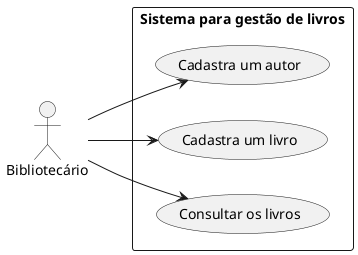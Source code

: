 @startuml Caso de uso

left to right direction

actor "Bibliotecário" as bibliotecario

rectangle "Sistema para gestão de livros" {
  usecase "Cadastra um autor" as A
  usecase "Cadastra um livro" as B
  usecase "Consultar os livros" as C
}

bibliotecario --> A
bibliotecario --> B
bibliotecario --> C

@enduml